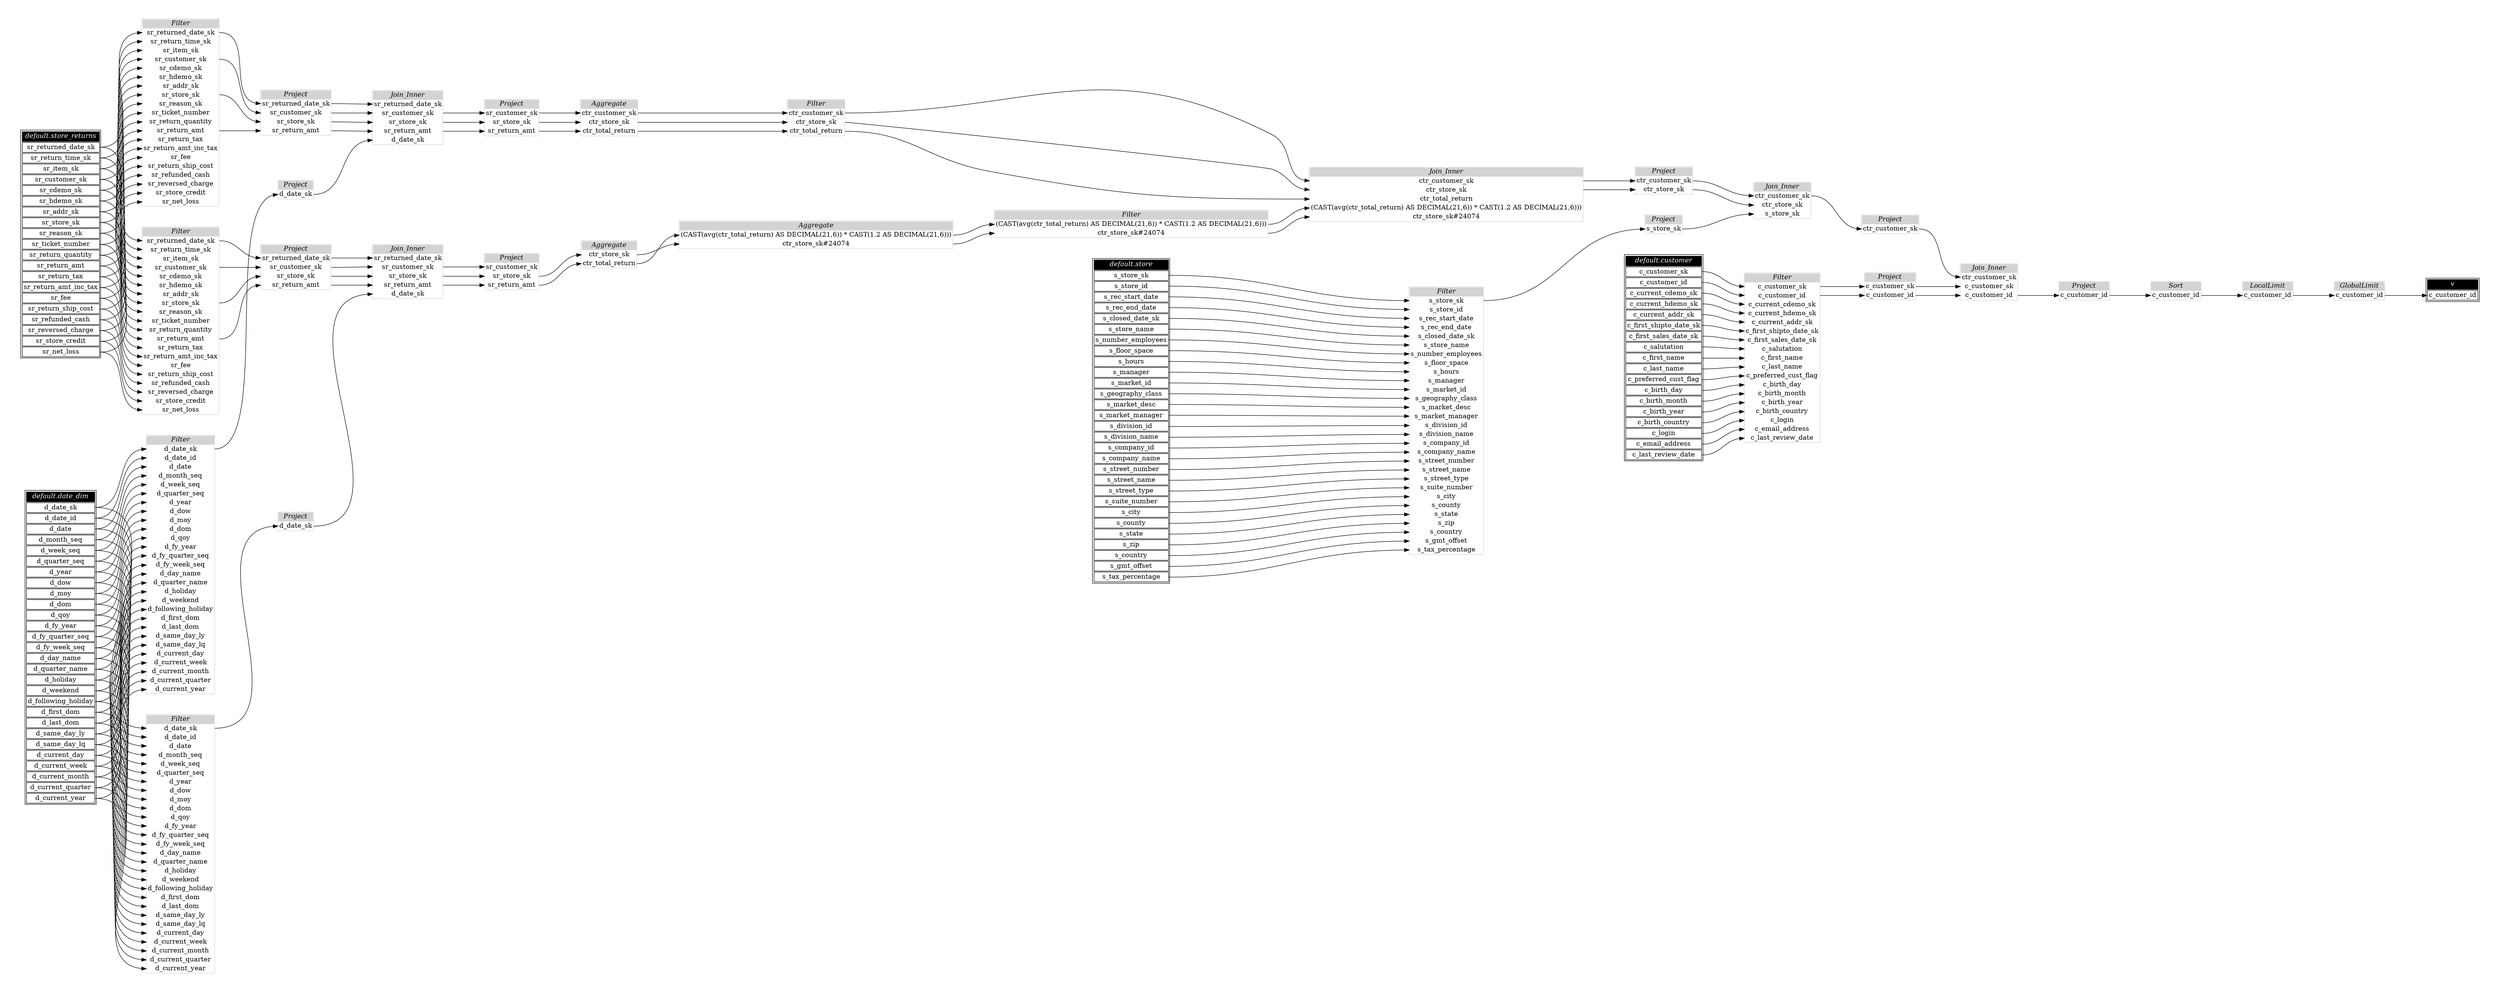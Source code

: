 // Automatically generated by TPCDSFlowTestSuite


digraph {
  graph [pad="0.5" nodesep="0.5" ranksep="1" fontname="Helvetica" rankdir=LR];
  node [shape=plaintext]

  
"Aggregate_1bed88d" [label=<
<table color="lightgray" border="1" cellborder="0" cellspacing="0">
  <tr><td bgcolor="lightgray" port="nodeName"><i>Aggregate</i></td></tr>
  <tr><td port="0">ctr_customer_sk</td></tr>
<tr><td port="1">ctr_store_sk</td></tr>
<tr><td port="2">ctr_total_return</td></tr>
</table>>];
     

"Aggregate_5981b6d" [label=<
<table color="lightgray" border="1" cellborder="0" cellspacing="0">
  <tr><td bgcolor="lightgray" port="nodeName"><i>Aggregate</i></td></tr>
  <tr><td port="0">ctr_store_sk</td></tr>
<tr><td port="1">ctr_total_return</td></tr>
</table>>];
     

"Aggregate_79b5637" [label=<
<table color="lightgray" border="1" cellborder="0" cellspacing="0">
  <tr><td bgcolor="lightgray" port="nodeName"><i>Aggregate</i></td></tr>
  <tr><td port="0">(CAST(avg(ctr_total_return) AS DECIMAL(21,6)) * CAST(1.2 AS DECIMAL(21,6)))</td></tr>
<tr><td port="1">ctr_store_sk#24074</td></tr>
</table>>];
     

"Filter_06649b1" [label=<
<table color="lightgray" border="1" cellborder="0" cellspacing="0">
  <tr><td bgcolor="lightgray" port="nodeName"><i>Filter</i></td></tr>
  <tr><td port="0">s_store_sk</td></tr>
<tr><td port="1">s_store_id</td></tr>
<tr><td port="2">s_rec_start_date</td></tr>
<tr><td port="3">s_rec_end_date</td></tr>
<tr><td port="4">s_closed_date_sk</td></tr>
<tr><td port="5">s_store_name</td></tr>
<tr><td port="6">s_number_employees</td></tr>
<tr><td port="7">s_floor_space</td></tr>
<tr><td port="8">s_hours</td></tr>
<tr><td port="9">s_manager</td></tr>
<tr><td port="10">s_market_id</td></tr>
<tr><td port="11">s_geography_class</td></tr>
<tr><td port="12">s_market_desc</td></tr>
<tr><td port="13">s_market_manager</td></tr>
<tr><td port="14">s_division_id</td></tr>
<tr><td port="15">s_division_name</td></tr>
<tr><td port="16">s_company_id</td></tr>
<tr><td port="17">s_company_name</td></tr>
<tr><td port="18">s_street_number</td></tr>
<tr><td port="19">s_street_name</td></tr>
<tr><td port="20">s_street_type</td></tr>
<tr><td port="21">s_suite_number</td></tr>
<tr><td port="22">s_city</td></tr>
<tr><td port="23">s_county</td></tr>
<tr><td port="24">s_state</td></tr>
<tr><td port="25">s_zip</td></tr>
<tr><td port="26">s_country</td></tr>
<tr><td port="27">s_gmt_offset</td></tr>
<tr><td port="28">s_tax_percentage</td></tr>
</table>>];
     

"Filter_131ee88" [label=<
<table color="lightgray" border="1" cellborder="0" cellspacing="0">
  <tr><td bgcolor="lightgray" port="nodeName"><i>Filter</i></td></tr>
  <tr><td port="0">(CAST(avg(ctr_total_return) AS DECIMAL(21,6)) * CAST(1.2 AS DECIMAL(21,6)))</td></tr>
<tr><td port="1">ctr_store_sk#24074</td></tr>
</table>>];
     

"Filter_16f96b4" [label=<
<table color="lightgray" border="1" cellborder="0" cellspacing="0">
  <tr><td bgcolor="lightgray" port="nodeName"><i>Filter</i></td></tr>
  <tr><td port="0">d_date_sk</td></tr>
<tr><td port="1">d_date_id</td></tr>
<tr><td port="2">d_date</td></tr>
<tr><td port="3">d_month_seq</td></tr>
<tr><td port="4">d_week_seq</td></tr>
<tr><td port="5">d_quarter_seq</td></tr>
<tr><td port="6">d_year</td></tr>
<tr><td port="7">d_dow</td></tr>
<tr><td port="8">d_moy</td></tr>
<tr><td port="9">d_dom</td></tr>
<tr><td port="10">d_qoy</td></tr>
<tr><td port="11">d_fy_year</td></tr>
<tr><td port="12">d_fy_quarter_seq</td></tr>
<tr><td port="13">d_fy_week_seq</td></tr>
<tr><td port="14">d_day_name</td></tr>
<tr><td port="15">d_quarter_name</td></tr>
<tr><td port="16">d_holiday</td></tr>
<tr><td port="17">d_weekend</td></tr>
<tr><td port="18">d_following_holiday</td></tr>
<tr><td port="19">d_first_dom</td></tr>
<tr><td port="20">d_last_dom</td></tr>
<tr><td port="21">d_same_day_ly</td></tr>
<tr><td port="22">d_same_day_lq</td></tr>
<tr><td port="23">d_current_day</td></tr>
<tr><td port="24">d_current_week</td></tr>
<tr><td port="25">d_current_month</td></tr>
<tr><td port="26">d_current_quarter</td></tr>
<tr><td port="27">d_current_year</td></tr>
</table>>];
     

"Filter_1e380f6" [label=<
<table color="lightgray" border="1" cellborder="0" cellspacing="0">
  <tr><td bgcolor="lightgray" port="nodeName"><i>Filter</i></td></tr>
  <tr><td port="0">c_customer_sk</td></tr>
<tr><td port="1">c_customer_id</td></tr>
<tr><td port="2">c_current_cdemo_sk</td></tr>
<tr><td port="3">c_current_hdemo_sk</td></tr>
<tr><td port="4">c_current_addr_sk</td></tr>
<tr><td port="5">c_first_shipto_date_sk</td></tr>
<tr><td port="6">c_first_sales_date_sk</td></tr>
<tr><td port="7">c_salutation</td></tr>
<tr><td port="8">c_first_name</td></tr>
<tr><td port="9">c_last_name</td></tr>
<tr><td port="10">c_preferred_cust_flag</td></tr>
<tr><td port="11">c_birth_day</td></tr>
<tr><td port="12">c_birth_month</td></tr>
<tr><td port="13">c_birth_year</td></tr>
<tr><td port="14">c_birth_country</td></tr>
<tr><td port="15">c_login</td></tr>
<tr><td port="16">c_email_address</td></tr>
<tr><td port="17">c_last_review_date</td></tr>
</table>>];
     

"Filter_581e7ac" [label=<
<table color="lightgray" border="1" cellborder="0" cellspacing="0">
  <tr><td bgcolor="lightgray" port="nodeName"><i>Filter</i></td></tr>
  <tr><td port="0">sr_returned_date_sk</td></tr>
<tr><td port="1">sr_return_time_sk</td></tr>
<tr><td port="2">sr_item_sk</td></tr>
<tr><td port="3">sr_customer_sk</td></tr>
<tr><td port="4">sr_cdemo_sk</td></tr>
<tr><td port="5">sr_hdemo_sk</td></tr>
<tr><td port="6">sr_addr_sk</td></tr>
<tr><td port="7">sr_store_sk</td></tr>
<tr><td port="8">sr_reason_sk</td></tr>
<tr><td port="9">sr_ticket_number</td></tr>
<tr><td port="10">sr_return_quantity</td></tr>
<tr><td port="11">sr_return_amt</td></tr>
<tr><td port="12">sr_return_tax</td></tr>
<tr><td port="13">sr_return_amt_inc_tax</td></tr>
<tr><td port="14">sr_fee</td></tr>
<tr><td port="15">sr_return_ship_cost</td></tr>
<tr><td port="16">sr_refunded_cash</td></tr>
<tr><td port="17">sr_reversed_charge</td></tr>
<tr><td port="18">sr_store_credit</td></tr>
<tr><td port="19">sr_net_loss</td></tr>
</table>>];
     

"Filter_781d4c1" [label=<
<table color="lightgray" border="1" cellborder="0" cellspacing="0">
  <tr><td bgcolor="lightgray" port="nodeName"><i>Filter</i></td></tr>
  <tr><td port="0">sr_returned_date_sk</td></tr>
<tr><td port="1">sr_return_time_sk</td></tr>
<tr><td port="2">sr_item_sk</td></tr>
<tr><td port="3">sr_customer_sk</td></tr>
<tr><td port="4">sr_cdemo_sk</td></tr>
<tr><td port="5">sr_hdemo_sk</td></tr>
<tr><td port="6">sr_addr_sk</td></tr>
<tr><td port="7">sr_store_sk</td></tr>
<tr><td port="8">sr_reason_sk</td></tr>
<tr><td port="9">sr_ticket_number</td></tr>
<tr><td port="10">sr_return_quantity</td></tr>
<tr><td port="11">sr_return_amt</td></tr>
<tr><td port="12">sr_return_tax</td></tr>
<tr><td port="13">sr_return_amt_inc_tax</td></tr>
<tr><td port="14">sr_fee</td></tr>
<tr><td port="15">sr_return_ship_cost</td></tr>
<tr><td port="16">sr_refunded_cash</td></tr>
<tr><td port="17">sr_reversed_charge</td></tr>
<tr><td port="18">sr_store_credit</td></tr>
<tr><td port="19">sr_net_loss</td></tr>
</table>>];
     

"Filter_82ed843" [label=<
<table color="lightgray" border="1" cellborder="0" cellspacing="0">
  <tr><td bgcolor="lightgray" port="nodeName"><i>Filter</i></td></tr>
  <tr><td port="0">d_date_sk</td></tr>
<tr><td port="1">d_date_id</td></tr>
<tr><td port="2">d_date</td></tr>
<tr><td port="3">d_month_seq</td></tr>
<tr><td port="4">d_week_seq</td></tr>
<tr><td port="5">d_quarter_seq</td></tr>
<tr><td port="6">d_year</td></tr>
<tr><td port="7">d_dow</td></tr>
<tr><td port="8">d_moy</td></tr>
<tr><td port="9">d_dom</td></tr>
<tr><td port="10">d_qoy</td></tr>
<tr><td port="11">d_fy_year</td></tr>
<tr><td port="12">d_fy_quarter_seq</td></tr>
<tr><td port="13">d_fy_week_seq</td></tr>
<tr><td port="14">d_day_name</td></tr>
<tr><td port="15">d_quarter_name</td></tr>
<tr><td port="16">d_holiday</td></tr>
<tr><td port="17">d_weekend</td></tr>
<tr><td port="18">d_following_holiday</td></tr>
<tr><td port="19">d_first_dom</td></tr>
<tr><td port="20">d_last_dom</td></tr>
<tr><td port="21">d_same_day_ly</td></tr>
<tr><td port="22">d_same_day_lq</td></tr>
<tr><td port="23">d_current_day</td></tr>
<tr><td port="24">d_current_week</td></tr>
<tr><td port="25">d_current_month</td></tr>
<tr><td port="26">d_current_quarter</td></tr>
<tr><td port="27">d_current_year</td></tr>
</table>>];
     

"Filter_a8d38f8" [label=<
<table color="lightgray" border="1" cellborder="0" cellspacing="0">
  <tr><td bgcolor="lightgray" port="nodeName"><i>Filter</i></td></tr>
  <tr><td port="0">ctr_customer_sk</td></tr>
<tr><td port="1">ctr_store_sk</td></tr>
<tr><td port="2">ctr_total_return</td></tr>
</table>>];
     

"GlobalLimit_c854c3b" [label=<
<table color="lightgray" border="1" cellborder="0" cellspacing="0">
  <tr><td bgcolor="lightgray" port="nodeName"><i>GlobalLimit</i></td></tr>
  <tr><td port="0">c_customer_id</td></tr>
</table>>];
     

"Join_Inner_1e1b253" [label=<
<table color="lightgray" border="1" cellborder="0" cellspacing="0">
  <tr><td bgcolor="lightgray" port="nodeName"><i>Join_Inner</i></td></tr>
  <tr><td port="0">ctr_customer_sk</td></tr>
<tr><td port="1">ctr_store_sk</td></tr>
<tr><td port="2">s_store_sk</td></tr>
</table>>];
     

"Join_Inner_7655622" [label=<
<table color="lightgray" border="1" cellborder="0" cellspacing="0">
  <tr><td bgcolor="lightgray" port="nodeName"><i>Join_Inner</i></td></tr>
  <tr><td port="0">ctr_customer_sk</td></tr>
<tr><td port="1">c_customer_sk</td></tr>
<tr><td port="2">c_customer_id</td></tr>
</table>>];
     

"Join_Inner_981d0fb" [label=<
<table color="lightgray" border="1" cellborder="0" cellspacing="0">
  <tr><td bgcolor="lightgray" port="nodeName"><i>Join_Inner</i></td></tr>
  <tr><td port="0">sr_returned_date_sk</td></tr>
<tr><td port="1">sr_customer_sk</td></tr>
<tr><td port="2">sr_store_sk</td></tr>
<tr><td port="3">sr_return_amt</td></tr>
<tr><td port="4">d_date_sk</td></tr>
</table>>];
     

"Join_Inner_c703c1c" [label=<
<table color="lightgray" border="1" cellborder="0" cellspacing="0">
  <tr><td bgcolor="lightgray" port="nodeName"><i>Join_Inner</i></td></tr>
  <tr><td port="0">ctr_customer_sk</td></tr>
<tr><td port="1">ctr_store_sk</td></tr>
<tr><td port="2">ctr_total_return</td></tr>
<tr><td port="3">(CAST(avg(ctr_total_return) AS DECIMAL(21,6)) * CAST(1.2 AS DECIMAL(21,6)))</td></tr>
<tr><td port="4">ctr_store_sk#24074</td></tr>
</table>>];
     

"Join_Inner_e55c731" [label=<
<table color="lightgray" border="1" cellborder="0" cellspacing="0">
  <tr><td bgcolor="lightgray" port="nodeName"><i>Join_Inner</i></td></tr>
  <tr><td port="0">sr_returned_date_sk</td></tr>
<tr><td port="1">sr_customer_sk</td></tr>
<tr><td port="2">sr_store_sk</td></tr>
<tr><td port="3">sr_return_amt</td></tr>
<tr><td port="4">d_date_sk</td></tr>
</table>>];
     

"LocalLimit_3ccc252" [label=<
<table color="lightgray" border="1" cellborder="0" cellspacing="0">
  <tr><td bgcolor="lightgray" port="nodeName"><i>LocalLimit</i></td></tr>
  <tr><td port="0">c_customer_id</td></tr>
</table>>];
     

"Project_014ba52" [label=<
<table color="lightgray" border="1" cellborder="0" cellspacing="0">
  <tr><td bgcolor="lightgray" port="nodeName"><i>Project</i></td></tr>
  <tr><td port="0">sr_customer_sk</td></tr>
<tr><td port="1">sr_store_sk</td></tr>
<tr><td port="2">sr_return_amt</td></tr>
</table>>];
     

"Project_0a35e3d" [label=<
<table color="lightgray" border="1" cellborder="0" cellspacing="0">
  <tr><td bgcolor="lightgray" port="nodeName"><i>Project</i></td></tr>
  <tr><td port="0">c_customer_id</td></tr>
</table>>];
     

"Project_2c64e4e" [label=<
<table color="lightgray" border="1" cellborder="0" cellspacing="0">
  <tr><td bgcolor="lightgray" port="nodeName"><i>Project</i></td></tr>
  <tr><td port="0">sr_returned_date_sk</td></tr>
<tr><td port="1">sr_customer_sk</td></tr>
<tr><td port="2">sr_store_sk</td></tr>
<tr><td port="3">sr_return_amt</td></tr>
</table>>];
     

"Project_3019e3c" [label=<
<table color="lightgray" border="1" cellborder="0" cellspacing="0">
  <tr><td bgcolor="lightgray" port="nodeName"><i>Project</i></td></tr>
  <tr><td port="0">d_date_sk</td></tr>
</table>>];
     

"Project_552bc3f" [label=<
<table color="lightgray" border="1" cellborder="0" cellspacing="0">
  <tr><td bgcolor="lightgray" port="nodeName"><i>Project</i></td></tr>
  <tr><td port="0">ctr_customer_sk</td></tr>
</table>>];
     

"Project_564dd13" [label=<
<table color="lightgray" border="1" cellborder="0" cellspacing="0">
  <tr><td bgcolor="lightgray" port="nodeName"><i>Project</i></td></tr>
  <tr><td port="0">ctr_customer_sk</td></tr>
<tr><td port="1">ctr_store_sk</td></tr>
</table>>];
     

"Project_94fdbb9" [label=<
<table color="lightgray" border="1" cellborder="0" cellspacing="0">
  <tr><td bgcolor="lightgray" port="nodeName"><i>Project</i></td></tr>
  <tr><td port="0">s_store_sk</td></tr>
</table>>];
     

"Project_9b03246" [label=<
<table color="lightgray" border="1" cellborder="0" cellspacing="0">
  <tr><td bgcolor="lightgray" port="nodeName"><i>Project</i></td></tr>
  <tr><td port="0">sr_returned_date_sk</td></tr>
<tr><td port="1">sr_customer_sk</td></tr>
<tr><td port="2">sr_store_sk</td></tr>
<tr><td port="3">sr_return_amt</td></tr>
</table>>];
     

"Project_a805d77" [label=<
<table color="lightgray" border="1" cellborder="0" cellspacing="0">
  <tr><td bgcolor="lightgray" port="nodeName"><i>Project</i></td></tr>
  <tr><td port="0">sr_customer_sk</td></tr>
<tr><td port="1">sr_store_sk</td></tr>
<tr><td port="2">sr_return_amt</td></tr>
</table>>];
     

"Project_d228d9f" [label=<
<table color="lightgray" border="1" cellborder="0" cellspacing="0">
  <tr><td bgcolor="lightgray" port="nodeName"><i>Project</i></td></tr>
  <tr><td port="0">d_date_sk</td></tr>
</table>>];
     

"Project_f7afb1d" [label=<
<table color="lightgray" border="1" cellborder="0" cellspacing="0">
  <tr><td bgcolor="lightgray" port="nodeName"><i>Project</i></td></tr>
  <tr><td port="0">c_customer_sk</td></tr>
<tr><td port="1">c_customer_id</td></tr>
</table>>];
     

"Sort_8d0c409" [label=<
<table color="lightgray" border="1" cellborder="0" cellspacing="0">
  <tr><td bgcolor="lightgray" port="nodeName"><i>Sort</i></td></tr>
  <tr><td port="0">c_customer_id</td></tr>
</table>>];
     

"default.customer" [color="black" label=<
<table>
  <tr><td bgcolor="black" port="nodeName"><i><font color="white">default.customer</font></i></td></tr>
  <tr><td port="0">c_customer_sk</td></tr>
<tr><td port="1">c_customer_id</td></tr>
<tr><td port="2">c_current_cdemo_sk</td></tr>
<tr><td port="3">c_current_hdemo_sk</td></tr>
<tr><td port="4">c_current_addr_sk</td></tr>
<tr><td port="5">c_first_shipto_date_sk</td></tr>
<tr><td port="6">c_first_sales_date_sk</td></tr>
<tr><td port="7">c_salutation</td></tr>
<tr><td port="8">c_first_name</td></tr>
<tr><td port="9">c_last_name</td></tr>
<tr><td port="10">c_preferred_cust_flag</td></tr>
<tr><td port="11">c_birth_day</td></tr>
<tr><td port="12">c_birth_month</td></tr>
<tr><td port="13">c_birth_year</td></tr>
<tr><td port="14">c_birth_country</td></tr>
<tr><td port="15">c_login</td></tr>
<tr><td port="16">c_email_address</td></tr>
<tr><td port="17">c_last_review_date</td></tr>
</table>>];
     

"default.date_dim" [color="black" label=<
<table>
  <tr><td bgcolor="black" port="nodeName"><i><font color="white">default.date_dim</font></i></td></tr>
  <tr><td port="0">d_date_sk</td></tr>
<tr><td port="1">d_date_id</td></tr>
<tr><td port="2">d_date</td></tr>
<tr><td port="3">d_month_seq</td></tr>
<tr><td port="4">d_week_seq</td></tr>
<tr><td port="5">d_quarter_seq</td></tr>
<tr><td port="6">d_year</td></tr>
<tr><td port="7">d_dow</td></tr>
<tr><td port="8">d_moy</td></tr>
<tr><td port="9">d_dom</td></tr>
<tr><td port="10">d_qoy</td></tr>
<tr><td port="11">d_fy_year</td></tr>
<tr><td port="12">d_fy_quarter_seq</td></tr>
<tr><td port="13">d_fy_week_seq</td></tr>
<tr><td port="14">d_day_name</td></tr>
<tr><td port="15">d_quarter_name</td></tr>
<tr><td port="16">d_holiday</td></tr>
<tr><td port="17">d_weekend</td></tr>
<tr><td port="18">d_following_holiday</td></tr>
<tr><td port="19">d_first_dom</td></tr>
<tr><td port="20">d_last_dom</td></tr>
<tr><td port="21">d_same_day_ly</td></tr>
<tr><td port="22">d_same_day_lq</td></tr>
<tr><td port="23">d_current_day</td></tr>
<tr><td port="24">d_current_week</td></tr>
<tr><td port="25">d_current_month</td></tr>
<tr><td port="26">d_current_quarter</td></tr>
<tr><td port="27">d_current_year</td></tr>
</table>>];
     

"default.store" [color="black" label=<
<table>
  <tr><td bgcolor="black" port="nodeName"><i><font color="white">default.store</font></i></td></tr>
  <tr><td port="0">s_store_sk</td></tr>
<tr><td port="1">s_store_id</td></tr>
<tr><td port="2">s_rec_start_date</td></tr>
<tr><td port="3">s_rec_end_date</td></tr>
<tr><td port="4">s_closed_date_sk</td></tr>
<tr><td port="5">s_store_name</td></tr>
<tr><td port="6">s_number_employees</td></tr>
<tr><td port="7">s_floor_space</td></tr>
<tr><td port="8">s_hours</td></tr>
<tr><td port="9">s_manager</td></tr>
<tr><td port="10">s_market_id</td></tr>
<tr><td port="11">s_geography_class</td></tr>
<tr><td port="12">s_market_desc</td></tr>
<tr><td port="13">s_market_manager</td></tr>
<tr><td port="14">s_division_id</td></tr>
<tr><td port="15">s_division_name</td></tr>
<tr><td port="16">s_company_id</td></tr>
<tr><td port="17">s_company_name</td></tr>
<tr><td port="18">s_street_number</td></tr>
<tr><td port="19">s_street_name</td></tr>
<tr><td port="20">s_street_type</td></tr>
<tr><td port="21">s_suite_number</td></tr>
<tr><td port="22">s_city</td></tr>
<tr><td port="23">s_county</td></tr>
<tr><td port="24">s_state</td></tr>
<tr><td port="25">s_zip</td></tr>
<tr><td port="26">s_country</td></tr>
<tr><td port="27">s_gmt_offset</td></tr>
<tr><td port="28">s_tax_percentage</td></tr>
</table>>];
     

"default.store_returns" [color="black" label=<
<table>
  <tr><td bgcolor="black" port="nodeName"><i><font color="white">default.store_returns</font></i></td></tr>
  <tr><td port="0">sr_returned_date_sk</td></tr>
<tr><td port="1">sr_return_time_sk</td></tr>
<tr><td port="2">sr_item_sk</td></tr>
<tr><td port="3">sr_customer_sk</td></tr>
<tr><td port="4">sr_cdemo_sk</td></tr>
<tr><td port="5">sr_hdemo_sk</td></tr>
<tr><td port="6">sr_addr_sk</td></tr>
<tr><td port="7">sr_store_sk</td></tr>
<tr><td port="8">sr_reason_sk</td></tr>
<tr><td port="9">sr_ticket_number</td></tr>
<tr><td port="10">sr_return_quantity</td></tr>
<tr><td port="11">sr_return_amt</td></tr>
<tr><td port="12">sr_return_tax</td></tr>
<tr><td port="13">sr_return_amt_inc_tax</td></tr>
<tr><td port="14">sr_fee</td></tr>
<tr><td port="15">sr_return_ship_cost</td></tr>
<tr><td port="16">sr_refunded_cash</td></tr>
<tr><td port="17">sr_reversed_charge</td></tr>
<tr><td port="18">sr_store_credit</td></tr>
<tr><td port="19">sr_net_loss</td></tr>
</table>>];
     

"v" [color="black" label=<
<table>
  <tr><td bgcolor="black" port="nodeName"><i><font color="white">v</font></i></td></tr>
  <tr><td port="0">c_customer_id</td></tr>
</table>>];
     
  "Aggregate_1bed88d":0 -> "Filter_a8d38f8":0;
"Aggregate_1bed88d":1 -> "Filter_a8d38f8":1;
"Aggregate_1bed88d":2 -> "Filter_a8d38f8":2;
"Aggregate_5981b6d":0 -> "Aggregate_79b5637":1;
"Aggregate_5981b6d":1 -> "Aggregate_79b5637":0;
"Aggregate_79b5637":0 -> "Filter_131ee88":0;
"Aggregate_79b5637":1 -> "Filter_131ee88":1;
"Filter_06649b1":0 -> "Project_94fdbb9":0;
"Filter_131ee88":0 -> "Join_Inner_c703c1c":3;
"Filter_131ee88":1 -> "Join_Inner_c703c1c":4;
"Filter_16f96b4":0 -> "Project_3019e3c":0;
"Filter_1e380f6":0 -> "Project_f7afb1d":0;
"Filter_1e380f6":1 -> "Project_f7afb1d":1;
"Filter_581e7ac":0 -> "Project_2c64e4e":0;
"Filter_581e7ac":11 -> "Project_2c64e4e":3;
"Filter_581e7ac":3 -> "Project_2c64e4e":1;
"Filter_581e7ac":7 -> "Project_2c64e4e":2;
"Filter_781d4c1":0 -> "Project_9b03246":0;
"Filter_781d4c1":11 -> "Project_9b03246":3;
"Filter_781d4c1":3 -> "Project_9b03246":1;
"Filter_781d4c1":7 -> "Project_9b03246":2;
"Filter_82ed843":0 -> "Project_d228d9f":0;
"Filter_a8d38f8":0 -> "Join_Inner_c703c1c":0;
"Filter_a8d38f8":1 -> "Join_Inner_c703c1c":1;
"Filter_a8d38f8":2 -> "Join_Inner_c703c1c":2;
"GlobalLimit_c854c3b":0 -> "v":0;
"Join_Inner_1e1b253":0 -> "Project_552bc3f":0;
"Join_Inner_7655622":2 -> "Project_0a35e3d":0;
"Join_Inner_981d0fb":1 -> "Project_014ba52":0;
"Join_Inner_981d0fb":2 -> "Project_014ba52":1;
"Join_Inner_981d0fb":3 -> "Project_014ba52":2;
"Join_Inner_c703c1c":0 -> "Project_564dd13":0;
"Join_Inner_c703c1c":1 -> "Project_564dd13":1;
"Join_Inner_e55c731":1 -> "Project_a805d77":0;
"Join_Inner_e55c731":2 -> "Project_a805d77":1;
"Join_Inner_e55c731":3 -> "Project_a805d77":2;
"LocalLimit_3ccc252":0 -> "GlobalLimit_c854c3b":0;
"Project_014ba52":0 -> "Aggregate_1bed88d":0;
"Project_014ba52":1 -> "Aggregate_1bed88d":1;
"Project_014ba52":2 -> "Aggregate_1bed88d":2;
"Project_0a35e3d":0 -> "Sort_8d0c409":0;
"Project_2c64e4e":0 -> "Join_Inner_981d0fb":0;
"Project_2c64e4e":1 -> "Join_Inner_981d0fb":1;
"Project_2c64e4e":2 -> "Join_Inner_981d0fb":2;
"Project_2c64e4e":3 -> "Join_Inner_981d0fb":3;
"Project_3019e3c":0 -> "Join_Inner_981d0fb":4;
"Project_552bc3f":0 -> "Join_Inner_7655622":0;
"Project_564dd13":0 -> "Join_Inner_1e1b253":0;
"Project_564dd13":1 -> "Join_Inner_1e1b253":1;
"Project_94fdbb9":0 -> "Join_Inner_1e1b253":2;
"Project_9b03246":0 -> "Join_Inner_e55c731":0;
"Project_9b03246":1 -> "Join_Inner_e55c731":1;
"Project_9b03246":2 -> "Join_Inner_e55c731":2;
"Project_9b03246":3 -> "Join_Inner_e55c731":3;
"Project_a805d77":1 -> "Aggregate_5981b6d":0;
"Project_a805d77":2 -> "Aggregate_5981b6d":1;
"Project_d228d9f":0 -> "Join_Inner_e55c731":4;
"Project_f7afb1d":0 -> "Join_Inner_7655622":1;
"Project_f7afb1d":1 -> "Join_Inner_7655622":2;
"Sort_8d0c409":0 -> "LocalLimit_3ccc252":0;
"default.customer":0 -> "Filter_1e380f6":0;
"default.customer":1 -> "Filter_1e380f6":1;
"default.customer":10 -> "Filter_1e380f6":10;
"default.customer":11 -> "Filter_1e380f6":11;
"default.customer":12 -> "Filter_1e380f6":12;
"default.customer":13 -> "Filter_1e380f6":13;
"default.customer":14 -> "Filter_1e380f6":14;
"default.customer":15 -> "Filter_1e380f6":15;
"default.customer":16 -> "Filter_1e380f6":16;
"default.customer":17 -> "Filter_1e380f6":17;
"default.customer":2 -> "Filter_1e380f6":2;
"default.customer":3 -> "Filter_1e380f6":3;
"default.customer":4 -> "Filter_1e380f6":4;
"default.customer":5 -> "Filter_1e380f6":5;
"default.customer":6 -> "Filter_1e380f6":6;
"default.customer":7 -> "Filter_1e380f6":7;
"default.customer":8 -> "Filter_1e380f6":8;
"default.customer":9 -> "Filter_1e380f6":9;
"default.date_dim":0 -> "Filter_16f96b4":0;
"default.date_dim":0 -> "Filter_82ed843":0;
"default.date_dim":1 -> "Filter_16f96b4":1;
"default.date_dim":1 -> "Filter_82ed843":1;
"default.date_dim":10 -> "Filter_16f96b4":10;
"default.date_dim":10 -> "Filter_82ed843":10;
"default.date_dim":11 -> "Filter_16f96b4":11;
"default.date_dim":11 -> "Filter_82ed843":11;
"default.date_dim":12 -> "Filter_16f96b4":12;
"default.date_dim":12 -> "Filter_82ed843":12;
"default.date_dim":13 -> "Filter_16f96b4":13;
"default.date_dim":13 -> "Filter_82ed843":13;
"default.date_dim":14 -> "Filter_16f96b4":14;
"default.date_dim":14 -> "Filter_82ed843":14;
"default.date_dim":15 -> "Filter_16f96b4":15;
"default.date_dim":15 -> "Filter_82ed843":15;
"default.date_dim":16 -> "Filter_16f96b4":16;
"default.date_dim":16 -> "Filter_82ed843":16;
"default.date_dim":17 -> "Filter_16f96b4":17;
"default.date_dim":17 -> "Filter_82ed843":17;
"default.date_dim":18 -> "Filter_16f96b4":18;
"default.date_dim":18 -> "Filter_82ed843":18;
"default.date_dim":19 -> "Filter_16f96b4":19;
"default.date_dim":19 -> "Filter_82ed843":19;
"default.date_dim":2 -> "Filter_16f96b4":2;
"default.date_dim":2 -> "Filter_82ed843":2;
"default.date_dim":20 -> "Filter_16f96b4":20;
"default.date_dim":20 -> "Filter_82ed843":20;
"default.date_dim":21 -> "Filter_16f96b4":21;
"default.date_dim":21 -> "Filter_82ed843":21;
"default.date_dim":22 -> "Filter_16f96b4":22;
"default.date_dim":22 -> "Filter_82ed843":22;
"default.date_dim":23 -> "Filter_16f96b4":23;
"default.date_dim":23 -> "Filter_82ed843":23;
"default.date_dim":24 -> "Filter_16f96b4":24;
"default.date_dim":24 -> "Filter_82ed843":24;
"default.date_dim":25 -> "Filter_16f96b4":25;
"default.date_dim":25 -> "Filter_82ed843":25;
"default.date_dim":26 -> "Filter_16f96b4":26;
"default.date_dim":26 -> "Filter_82ed843":26;
"default.date_dim":27 -> "Filter_16f96b4":27;
"default.date_dim":27 -> "Filter_82ed843":27;
"default.date_dim":3 -> "Filter_16f96b4":3;
"default.date_dim":3 -> "Filter_82ed843":3;
"default.date_dim":4 -> "Filter_16f96b4":4;
"default.date_dim":4 -> "Filter_82ed843":4;
"default.date_dim":5 -> "Filter_16f96b4":5;
"default.date_dim":5 -> "Filter_82ed843":5;
"default.date_dim":6 -> "Filter_16f96b4":6;
"default.date_dim":6 -> "Filter_82ed843":6;
"default.date_dim":7 -> "Filter_16f96b4":7;
"default.date_dim":7 -> "Filter_82ed843":7;
"default.date_dim":8 -> "Filter_16f96b4":8;
"default.date_dim":8 -> "Filter_82ed843":8;
"default.date_dim":9 -> "Filter_16f96b4":9;
"default.date_dim":9 -> "Filter_82ed843":9;
"default.store":0 -> "Filter_06649b1":0;
"default.store":1 -> "Filter_06649b1":1;
"default.store":10 -> "Filter_06649b1":10;
"default.store":11 -> "Filter_06649b1":11;
"default.store":12 -> "Filter_06649b1":12;
"default.store":13 -> "Filter_06649b1":13;
"default.store":14 -> "Filter_06649b1":14;
"default.store":15 -> "Filter_06649b1":15;
"default.store":16 -> "Filter_06649b1":16;
"default.store":17 -> "Filter_06649b1":17;
"default.store":18 -> "Filter_06649b1":18;
"default.store":19 -> "Filter_06649b1":19;
"default.store":2 -> "Filter_06649b1":2;
"default.store":20 -> "Filter_06649b1":20;
"default.store":21 -> "Filter_06649b1":21;
"default.store":22 -> "Filter_06649b1":22;
"default.store":23 -> "Filter_06649b1":23;
"default.store":24 -> "Filter_06649b1":24;
"default.store":25 -> "Filter_06649b1":25;
"default.store":26 -> "Filter_06649b1":26;
"default.store":27 -> "Filter_06649b1":27;
"default.store":28 -> "Filter_06649b1":28;
"default.store":3 -> "Filter_06649b1":3;
"default.store":4 -> "Filter_06649b1":4;
"default.store":5 -> "Filter_06649b1":5;
"default.store":6 -> "Filter_06649b1":6;
"default.store":7 -> "Filter_06649b1":7;
"default.store":8 -> "Filter_06649b1":8;
"default.store":9 -> "Filter_06649b1":9;
"default.store_returns":0 -> "Filter_581e7ac":0;
"default.store_returns":0 -> "Filter_781d4c1":0;
"default.store_returns":1 -> "Filter_581e7ac":1;
"default.store_returns":1 -> "Filter_781d4c1":1;
"default.store_returns":10 -> "Filter_581e7ac":10;
"default.store_returns":10 -> "Filter_781d4c1":10;
"default.store_returns":11 -> "Filter_581e7ac":11;
"default.store_returns":11 -> "Filter_781d4c1":11;
"default.store_returns":12 -> "Filter_581e7ac":12;
"default.store_returns":12 -> "Filter_781d4c1":12;
"default.store_returns":13 -> "Filter_581e7ac":13;
"default.store_returns":13 -> "Filter_781d4c1":13;
"default.store_returns":14 -> "Filter_581e7ac":14;
"default.store_returns":14 -> "Filter_781d4c1":14;
"default.store_returns":15 -> "Filter_581e7ac":15;
"default.store_returns":15 -> "Filter_781d4c1":15;
"default.store_returns":16 -> "Filter_581e7ac":16;
"default.store_returns":16 -> "Filter_781d4c1":16;
"default.store_returns":17 -> "Filter_581e7ac":17;
"default.store_returns":17 -> "Filter_781d4c1":17;
"default.store_returns":18 -> "Filter_581e7ac":18;
"default.store_returns":18 -> "Filter_781d4c1":18;
"default.store_returns":19 -> "Filter_581e7ac":19;
"default.store_returns":19 -> "Filter_781d4c1":19;
"default.store_returns":2 -> "Filter_581e7ac":2;
"default.store_returns":2 -> "Filter_781d4c1":2;
"default.store_returns":3 -> "Filter_581e7ac":3;
"default.store_returns":3 -> "Filter_781d4c1":3;
"default.store_returns":4 -> "Filter_581e7ac":4;
"default.store_returns":4 -> "Filter_781d4c1":4;
"default.store_returns":5 -> "Filter_581e7ac":5;
"default.store_returns":5 -> "Filter_781d4c1":5;
"default.store_returns":6 -> "Filter_581e7ac":6;
"default.store_returns":6 -> "Filter_781d4c1":6;
"default.store_returns":7 -> "Filter_581e7ac":7;
"default.store_returns":7 -> "Filter_781d4c1":7;
"default.store_returns":8 -> "Filter_581e7ac":8;
"default.store_returns":8 -> "Filter_781d4c1":8;
"default.store_returns":9 -> "Filter_581e7ac":9;
"default.store_returns":9 -> "Filter_781d4c1":9;
}
       